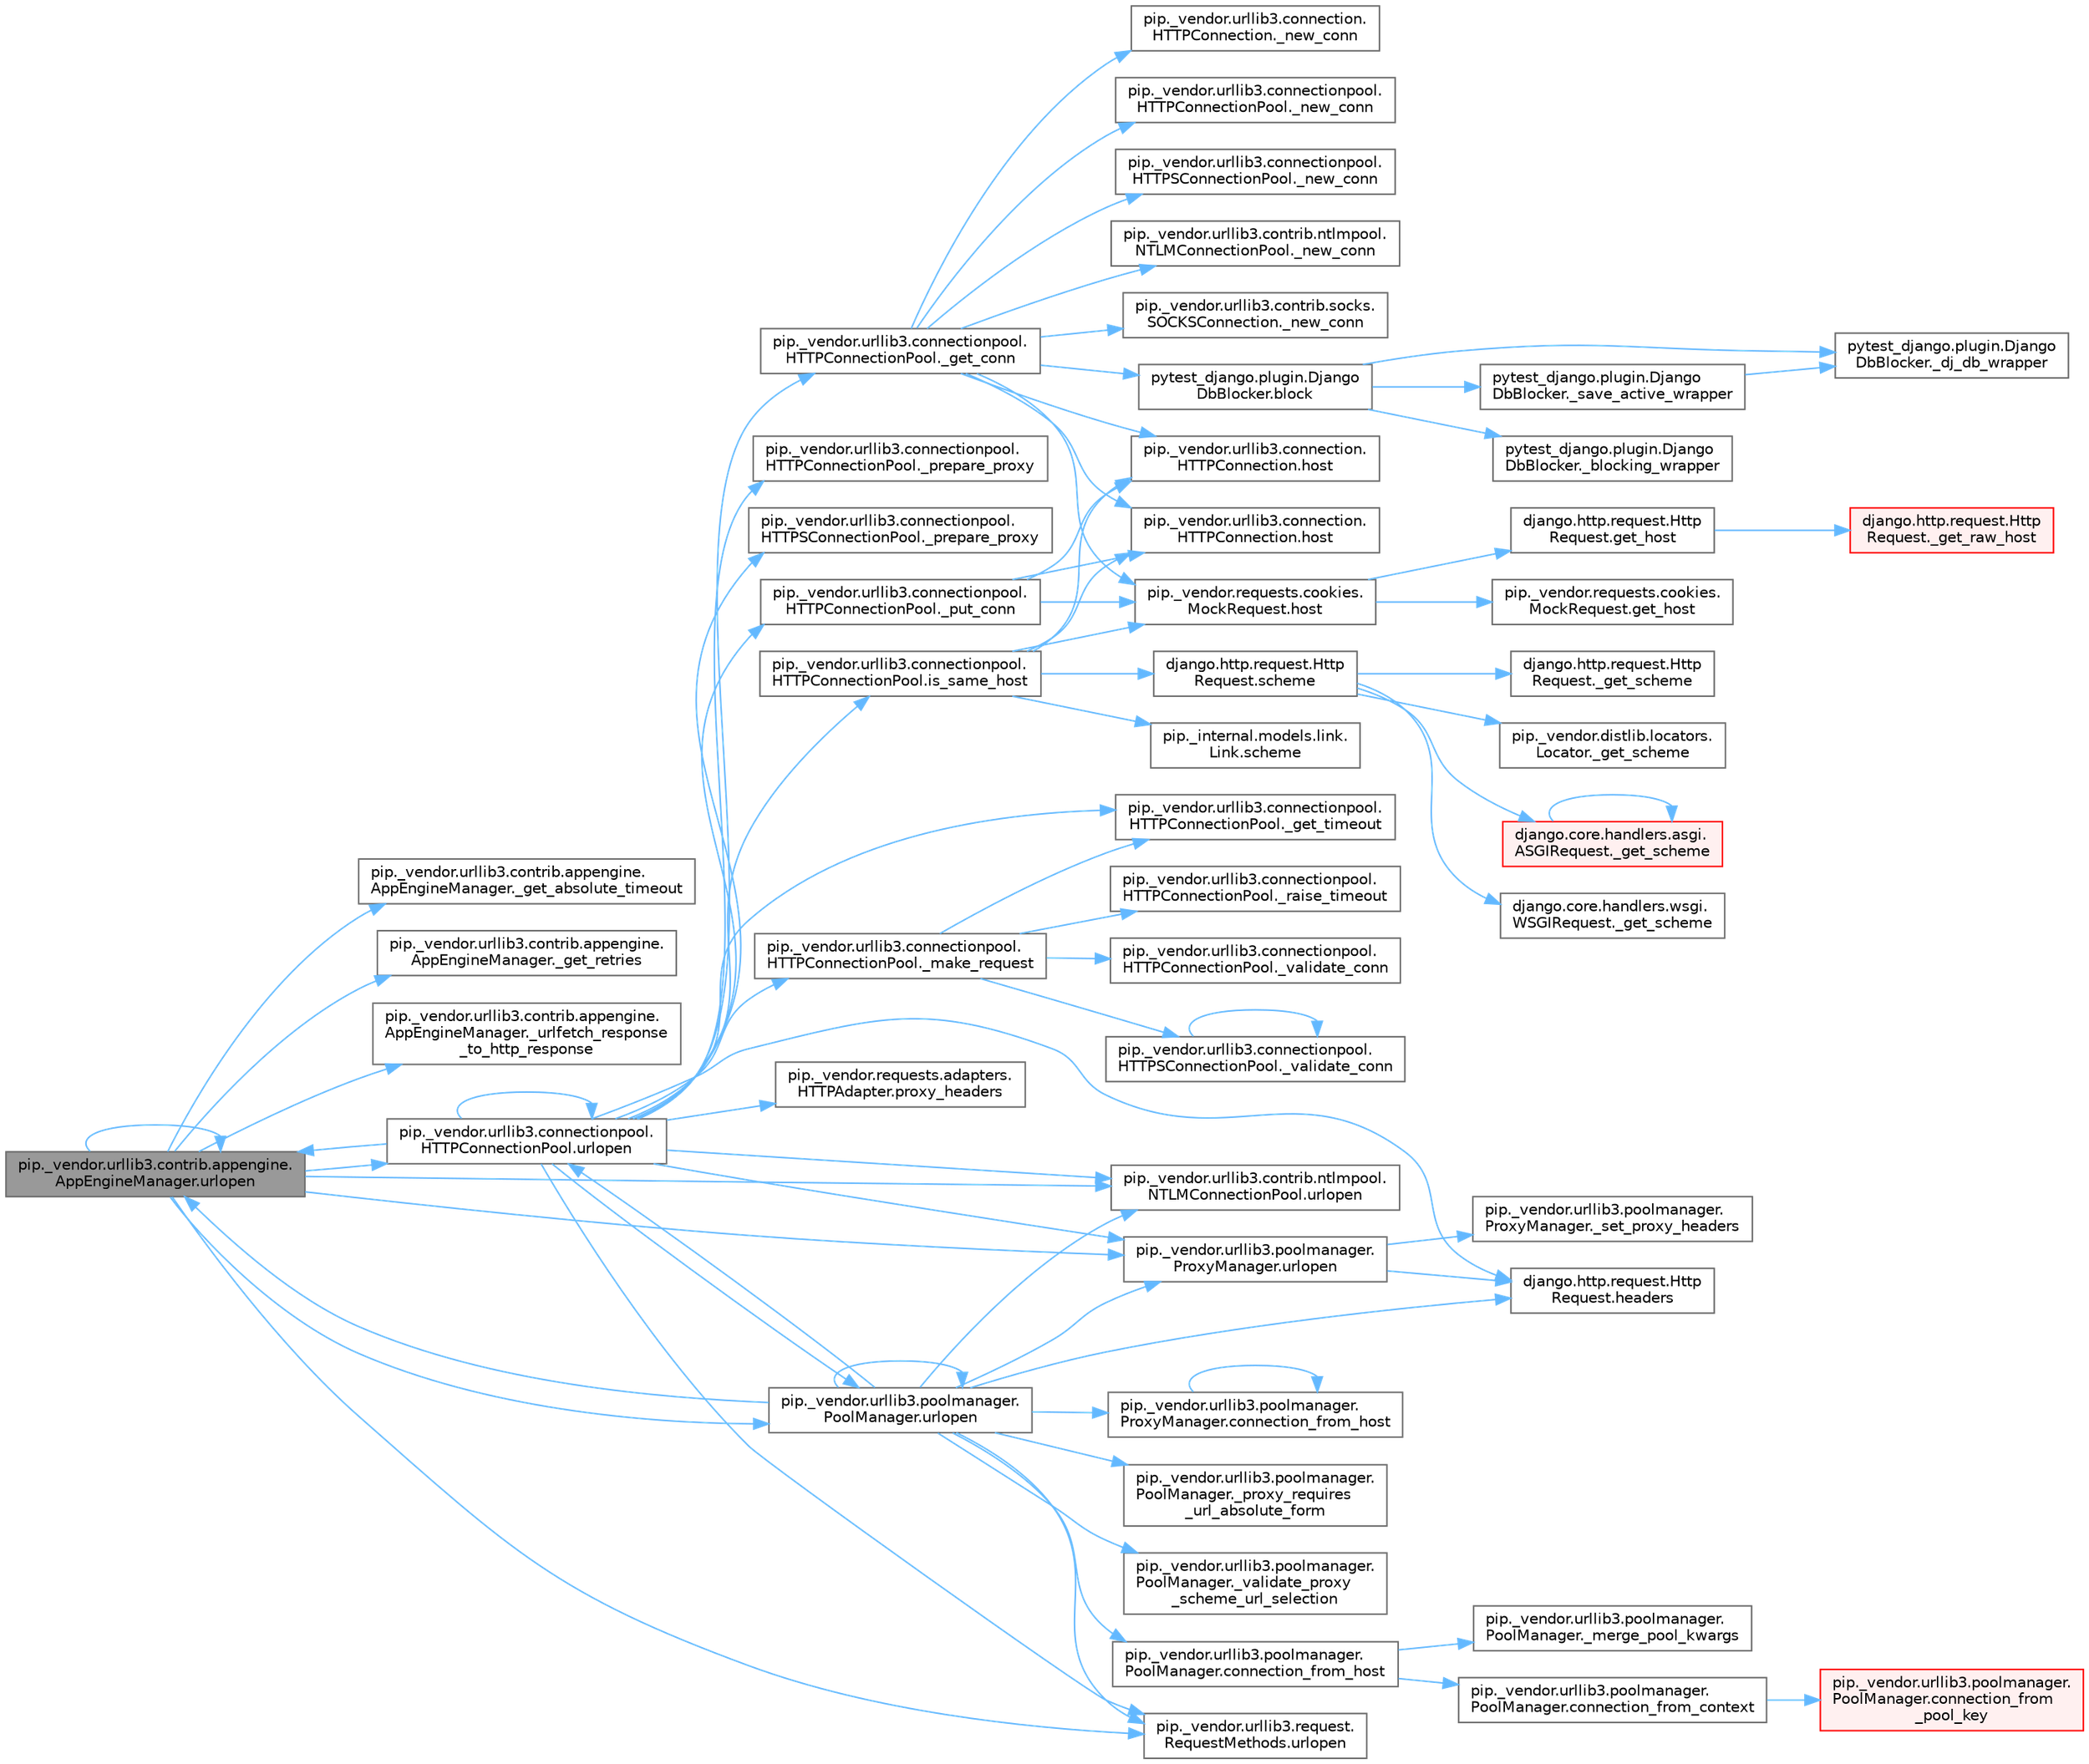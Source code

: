 digraph "pip._vendor.urllib3.contrib.appengine.AppEngineManager.urlopen"
{
 // LATEX_PDF_SIZE
  bgcolor="transparent";
  edge [fontname=Helvetica,fontsize=10,labelfontname=Helvetica,labelfontsize=10];
  node [fontname=Helvetica,fontsize=10,shape=box,height=0.2,width=0.4];
  rankdir="LR";
  Node1 [id="Node000001",label="pip._vendor.urllib3.contrib.appengine.\lAppEngineManager.urlopen",height=0.2,width=0.4,color="gray40", fillcolor="grey60", style="filled", fontcolor="black",tooltip=" "];
  Node1 -> Node2 [id="edge1_Node000001_Node000002",color="steelblue1",style="solid",tooltip=" "];
  Node2 [id="Node000002",label="pip._vendor.urllib3.contrib.appengine.\lAppEngineManager._get_absolute_timeout",height=0.2,width=0.4,color="grey40", fillcolor="white", style="filled",URL="$classpip_1_1__vendor_1_1urllib3_1_1contrib_1_1appengine_1_1_app_engine_manager.html#a2bae3813140d51e0e4ed34ff2bb52222",tooltip=" "];
  Node1 -> Node3 [id="edge2_Node000001_Node000003",color="steelblue1",style="solid",tooltip=" "];
  Node3 [id="Node000003",label="pip._vendor.urllib3.contrib.appengine.\lAppEngineManager._get_retries",height=0.2,width=0.4,color="grey40", fillcolor="white", style="filled",URL="$classpip_1_1__vendor_1_1urllib3_1_1contrib_1_1appengine_1_1_app_engine_manager.html#a0f5f466951d749bf606a40e291127e6d",tooltip=" "];
  Node1 -> Node4 [id="edge3_Node000001_Node000004",color="steelblue1",style="solid",tooltip=" "];
  Node4 [id="Node000004",label="pip._vendor.urllib3.contrib.appengine.\lAppEngineManager._urlfetch_response\l_to_http_response",height=0.2,width=0.4,color="grey40", fillcolor="white", style="filled",URL="$classpip_1_1__vendor_1_1urllib3_1_1contrib_1_1appengine_1_1_app_engine_manager.html#ab62e81b300f263dfc2d9dacc5c517596",tooltip=" "];
  Node1 -> Node5 [id="edge4_Node000001_Node000005",color="steelblue1",style="solid",tooltip=" "];
  Node5 [id="Node000005",label="pip._vendor.urllib3.connectionpool.\lHTTPConnectionPool.urlopen",height=0.2,width=0.4,color="grey40", fillcolor="white", style="filled",URL="$classpip_1_1__vendor_1_1urllib3_1_1connectionpool_1_1_h_t_t_p_connection_pool.html#ae35894f81da52ce45fa069cb5e1623c6",tooltip=" "];
  Node5 -> Node6 [id="edge5_Node000005_Node000006",color="steelblue1",style="solid",tooltip=" "];
  Node6 [id="Node000006",label="pip._vendor.urllib3.connectionpool.\lHTTPConnectionPool._get_conn",height=0.2,width=0.4,color="grey40", fillcolor="white", style="filled",URL="$classpip_1_1__vendor_1_1urllib3_1_1connectionpool_1_1_h_t_t_p_connection_pool.html#a9e54ab388e1655911664b7d0424aaa38",tooltip=" "];
  Node6 -> Node7 [id="edge6_Node000006_Node000007",color="steelblue1",style="solid",tooltip=" "];
  Node7 [id="Node000007",label="pip._vendor.urllib3.connection.\lHTTPConnection._new_conn",height=0.2,width=0.4,color="grey40", fillcolor="white", style="filled",URL="$classpip_1_1__vendor_1_1urllib3_1_1connection_1_1_h_t_t_p_connection.html#acbf63e6d5b010b3af4c4e87b1c141c54",tooltip=" "];
  Node6 -> Node8 [id="edge7_Node000006_Node000008",color="steelblue1",style="solid",tooltip=" "];
  Node8 [id="Node000008",label="pip._vendor.urllib3.connectionpool.\lHTTPConnectionPool._new_conn",height=0.2,width=0.4,color="grey40", fillcolor="white", style="filled",URL="$classpip_1_1__vendor_1_1urllib3_1_1connectionpool_1_1_h_t_t_p_connection_pool.html#a8e1d1db4b8835a0f4a814b2d17dd3385",tooltip=" "];
  Node6 -> Node9 [id="edge8_Node000006_Node000009",color="steelblue1",style="solid",tooltip=" "];
  Node9 [id="Node000009",label="pip._vendor.urllib3.connectionpool.\lHTTPSConnectionPool._new_conn",height=0.2,width=0.4,color="grey40", fillcolor="white", style="filled",URL="$classpip_1_1__vendor_1_1urllib3_1_1connectionpool_1_1_h_t_t_p_s_connection_pool.html#a18d4226a0916b0c022c02a0991ed85fa",tooltip=" "];
  Node6 -> Node10 [id="edge9_Node000006_Node000010",color="steelblue1",style="solid",tooltip=" "];
  Node10 [id="Node000010",label="pip._vendor.urllib3.contrib.ntlmpool.\lNTLMConnectionPool._new_conn",height=0.2,width=0.4,color="grey40", fillcolor="white", style="filled",URL="$classpip_1_1__vendor_1_1urllib3_1_1contrib_1_1ntlmpool_1_1_n_t_l_m_connection_pool.html#af188e32347dff664d569f8284cdd18c3",tooltip=" "];
  Node6 -> Node11 [id="edge10_Node000006_Node000011",color="steelblue1",style="solid",tooltip=" "];
  Node11 [id="Node000011",label="pip._vendor.urllib3.contrib.socks.\lSOCKSConnection._new_conn",height=0.2,width=0.4,color="grey40", fillcolor="white", style="filled",URL="$classpip_1_1__vendor_1_1urllib3_1_1contrib_1_1socks_1_1_s_o_c_k_s_connection.html#aa0424ca991441629214eccfada905be6",tooltip=" "];
  Node6 -> Node12 [id="edge11_Node000006_Node000012",color="steelblue1",style="solid",tooltip=" "];
  Node12 [id="Node000012",label="pytest_django.plugin.Django\lDbBlocker.block",height=0.2,width=0.4,color="grey40", fillcolor="white", style="filled",URL="$classpytest__django_1_1plugin_1_1_django_db_blocker.html#a3a81d35524691da48cf148fad4ca7859",tooltip=" "];
  Node12 -> Node13 [id="edge12_Node000012_Node000013",color="steelblue1",style="solid",tooltip=" "];
  Node13 [id="Node000013",label="pytest_django.plugin.Django\lDbBlocker._blocking_wrapper",height=0.2,width=0.4,color="grey40", fillcolor="white", style="filled",URL="$classpytest__django_1_1plugin_1_1_django_db_blocker.html#ae66aedfcfff5b6aaefae0a24cb972bda",tooltip=" "];
  Node12 -> Node14 [id="edge13_Node000012_Node000014",color="steelblue1",style="solid",tooltip=" "];
  Node14 [id="Node000014",label="pytest_django.plugin.Django\lDbBlocker._dj_db_wrapper",height=0.2,width=0.4,color="grey40", fillcolor="white", style="filled",URL="$classpytest__django_1_1plugin_1_1_django_db_blocker.html#aa10beaf54035109289714199ecf5fa87",tooltip=" "];
  Node12 -> Node15 [id="edge14_Node000012_Node000015",color="steelblue1",style="solid",tooltip=" "];
  Node15 [id="Node000015",label="pytest_django.plugin.Django\lDbBlocker._save_active_wrapper",height=0.2,width=0.4,color="grey40", fillcolor="white", style="filled",URL="$classpytest__django_1_1plugin_1_1_django_db_blocker.html#ac158a0dd4f9d239367387558949db121",tooltip=" "];
  Node15 -> Node14 [id="edge15_Node000015_Node000014",color="steelblue1",style="solid",tooltip=" "];
  Node6 -> Node16 [id="edge16_Node000006_Node000016",color="steelblue1",style="solid",tooltip=" "];
  Node16 [id="Node000016",label="pip._vendor.requests.cookies.\lMockRequest.host",height=0.2,width=0.4,color="grey40", fillcolor="white", style="filled",URL="$classpip_1_1__vendor_1_1requests_1_1cookies_1_1_mock_request.html#a4dde5bbc200e103c71177f84676767a1",tooltip=" "];
  Node16 -> Node17 [id="edge17_Node000016_Node000017",color="steelblue1",style="solid",tooltip=" "];
  Node17 [id="Node000017",label="django.http.request.Http\lRequest.get_host",height=0.2,width=0.4,color="grey40", fillcolor="white", style="filled",URL="$classdjango_1_1http_1_1request_1_1_http_request.html#a24ec01aa893820b82d0387c09832d97e",tooltip=" "];
  Node17 -> Node18 [id="edge18_Node000017_Node000018",color="steelblue1",style="solid",tooltip=" "];
  Node18 [id="Node000018",label="django.http.request.Http\lRequest._get_raw_host",height=0.2,width=0.4,color="red", fillcolor="#FFF0F0", style="filled",URL="$classdjango_1_1http_1_1request_1_1_http_request.html#a4af1d0475edb9ed265670ae53f202d4d",tooltip=" "];
  Node16 -> Node32 [id="edge19_Node000016_Node000032",color="steelblue1",style="solid",tooltip=" "];
  Node32 [id="Node000032",label="pip._vendor.requests.cookies.\lMockRequest.get_host",height=0.2,width=0.4,color="grey40", fillcolor="white", style="filled",URL="$classpip_1_1__vendor_1_1requests_1_1cookies_1_1_mock_request.html#aee94311b32ee9c2fccac9b6c992ee4bf",tooltip=" "];
  Node6 -> Node33 [id="edge20_Node000006_Node000033",color="steelblue1",style="solid",tooltip=" "];
  Node33 [id="Node000033",label="pip._vendor.urllib3.connection.\lHTTPConnection.host",height=0.2,width=0.4,color="grey40", fillcolor="white", style="filled",URL="$classpip_1_1__vendor_1_1urllib3_1_1connection_1_1_h_t_t_p_connection.html#a6caecd6a3890f1badc6f4977790ca8f1",tooltip=" "];
  Node6 -> Node34 [id="edge21_Node000006_Node000034",color="steelblue1",style="solid",tooltip=" "];
  Node34 [id="Node000034",label="pip._vendor.urllib3.connection.\lHTTPConnection.host",height=0.2,width=0.4,color="grey40", fillcolor="white", style="filled",URL="$classpip_1_1__vendor_1_1urllib3_1_1connection_1_1_h_t_t_p_connection.html#a0e5a44f485e3c86c9691adcabfed0d71",tooltip=" "];
  Node5 -> Node35 [id="edge22_Node000005_Node000035",color="steelblue1",style="solid",tooltip=" "];
  Node35 [id="Node000035",label="pip._vendor.urllib3.connectionpool.\lHTTPConnectionPool._get_timeout",height=0.2,width=0.4,color="grey40", fillcolor="white", style="filled",URL="$classpip_1_1__vendor_1_1urllib3_1_1connectionpool_1_1_h_t_t_p_connection_pool.html#aba76ba0417c65d1b50296ab226534bef",tooltip=" "];
  Node5 -> Node36 [id="edge23_Node000005_Node000036",color="steelblue1",style="solid",tooltip=" "];
  Node36 [id="Node000036",label="pip._vendor.urllib3.connectionpool.\lHTTPConnectionPool._make_request",height=0.2,width=0.4,color="grey40", fillcolor="white", style="filled",URL="$classpip_1_1__vendor_1_1urllib3_1_1connectionpool_1_1_h_t_t_p_connection_pool.html#a302fdf2c2561bdad760fd26dfa1cfa1f",tooltip=" "];
  Node36 -> Node35 [id="edge24_Node000036_Node000035",color="steelblue1",style="solid",tooltip=" "];
  Node36 -> Node37 [id="edge25_Node000036_Node000037",color="steelblue1",style="solid",tooltip=" "];
  Node37 [id="Node000037",label="pip._vendor.urllib3.connectionpool.\lHTTPConnectionPool._raise_timeout",height=0.2,width=0.4,color="grey40", fillcolor="white", style="filled",URL="$classpip_1_1__vendor_1_1urllib3_1_1connectionpool_1_1_h_t_t_p_connection_pool.html#a93caaae51f197bb8beca3ce9c26a108f",tooltip=" "];
  Node36 -> Node38 [id="edge26_Node000036_Node000038",color="steelblue1",style="solid",tooltip=" "];
  Node38 [id="Node000038",label="pip._vendor.urllib3.connectionpool.\lHTTPConnectionPool._validate_conn",height=0.2,width=0.4,color="grey40", fillcolor="white", style="filled",URL="$classpip_1_1__vendor_1_1urllib3_1_1connectionpool_1_1_h_t_t_p_connection_pool.html#afd7c9d73befe84cba73177a8850224d5",tooltip=" "];
  Node36 -> Node39 [id="edge27_Node000036_Node000039",color="steelblue1",style="solid",tooltip=" "];
  Node39 [id="Node000039",label="pip._vendor.urllib3.connectionpool.\lHTTPSConnectionPool._validate_conn",height=0.2,width=0.4,color="grey40", fillcolor="white", style="filled",URL="$classpip_1_1__vendor_1_1urllib3_1_1connectionpool_1_1_h_t_t_p_s_connection_pool.html#a69659a846adae5b653caefee54a5a7b3",tooltip=" "];
  Node39 -> Node39 [id="edge28_Node000039_Node000039",color="steelblue1",style="solid",tooltip=" "];
  Node5 -> Node40 [id="edge29_Node000005_Node000040",color="steelblue1",style="solid",tooltip=" "];
  Node40 [id="Node000040",label="pip._vendor.urllib3.connectionpool.\lHTTPConnectionPool._prepare_proxy",height=0.2,width=0.4,color="grey40", fillcolor="white", style="filled",URL="$classpip_1_1__vendor_1_1urllib3_1_1connectionpool_1_1_h_t_t_p_connection_pool.html#a9cf7c211d15e959c63f208b1cac3bc4c",tooltip=" "];
  Node5 -> Node41 [id="edge30_Node000005_Node000041",color="steelblue1",style="solid",tooltip=" "];
  Node41 [id="Node000041",label="pip._vendor.urllib3.connectionpool.\lHTTPSConnectionPool._prepare_proxy",height=0.2,width=0.4,color="grey40", fillcolor="white", style="filled",URL="$classpip_1_1__vendor_1_1urllib3_1_1connectionpool_1_1_h_t_t_p_s_connection_pool.html#a8ae5c85802b313b0779c8171ef5edde5",tooltip=" "];
  Node5 -> Node42 [id="edge31_Node000005_Node000042",color="steelblue1",style="solid",tooltip=" "];
  Node42 [id="Node000042",label="pip._vendor.urllib3.connectionpool.\lHTTPConnectionPool._put_conn",height=0.2,width=0.4,color="grey40", fillcolor="white", style="filled",URL="$classpip_1_1__vendor_1_1urllib3_1_1connectionpool_1_1_h_t_t_p_connection_pool.html#ad54913eb43d0bfce9d51602670aa4cd9",tooltip=" "];
  Node42 -> Node16 [id="edge32_Node000042_Node000016",color="steelblue1",style="solid",tooltip=" "];
  Node42 -> Node33 [id="edge33_Node000042_Node000033",color="steelblue1",style="solid",tooltip=" "];
  Node42 -> Node34 [id="edge34_Node000042_Node000034",color="steelblue1",style="solid",tooltip=" "];
  Node5 -> Node43 [id="edge35_Node000005_Node000043",color="steelblue1",style="solid",tooltip=" "];
  Node43 [id="Node000043",label="django.http.request.Http\lRequest.headers",height=0.2,width=0.4,color="grey40", fillcolor="white", style="filled",URL="$classdjango_1_1http_1_1request_1_1_http_request.html#a757d86c06e163aa94180817723ce1b9c",tooltip=" "];
  Node5 -> Node44 [id="edge36_Node000005_Node000044",color="steelblue1",style="solid",tooltip=" "];
  Node44 [id="Node000044",label="pip._vendor.urllib3.connectionpool.\lHTTPConnectionPool.is_same_host",height=0.2,width=0.4,color="grey40", fillcolor="white", style="filled",URL="$classpip_1_1__vendor_1_1urllib3_1_1connectionpool_1_1_h_t_t_p_connection_pool.html#a6776ab37efc3224608f1ab48d4df8209",tooltip=" "];
  Node44 -> Node16 [id="edge37_Node000044_Node000016",color="steelblue1",style="solid",tooltip=" "];
  Node44 -> Node33 [id="edge38_Node000044_Node000033",color="steelblue1",style="solid",tooltip=" "];
  Node44 -> Node34 [id="edge39_Node000044_Node000034",color="steelblue1",style="solid",tooltip=" "];
  Node44 -> Node21 [id="edge40_Node000044_Node000021",color="steelblue1",style="solid",tooltip=" "];
  Node21 [id="Node000021",label="django.http.request.Http\lRequest.scheme",height=0.2,width=0.4,color="grey40", fillcolor="white", style="filled",URL="$classdjango_1_1http_1_1request_1_1_http_request.html#a310351c62fabcc0ae84b2adf024ebe2a",tooltip=" "];
  Node21 -> Node22 [id="edge41_Node000021_Node000022",color="steelblue1",style="solid",tooltip=" "];
  Node22 [id="Node000022",label="django.core.handlers.asgi.\lASGIRequest._get_scheme",height=0.2,width=0.4,color="red", fillcolor="#FFF0F0", style="filled",URL="$classdjango_1_1core_1_1handlers_1_1asgi_1_1_a_s_g_i_request.html#ad35cf1281b6acc53ed620caf924ee919",tooltip=" "];
  Node22 -> Node22 [id="edge42_Node000022_Node000022",color="steelblue1",style="solid",tooltip=" "];
  Node21 -> Node28 [id="edge43_Node000021_Node000028",color="steelblue1",style="solid",tooltip=" "];
  Node28 [id="Node000028",label="django.core.handlers.wsgi.\lWSGIRequest._get_scheme",height=0.2,width=0.4,color="grey40", fillcolor="white", style="filled",URL="$classdjango_1_1core_1_1handlers_1_1wsgi_1_1_w_s_g_i_request.html#a7ed15bfcc5b849dff1cb1d523c88357e",tooltip=" "];
  Node21 -> Node29 [id="edge44_Node000021_Node000029",color="steelblue1",style="solid",tooltip=" "];
  Node29 [id="Node000029",label="django.http.request.Http\lRequest._get_scheme",height=0.2,width=0.4,color="grey40", fillcolor="white", style="filled",URL="$classdjango_1_1http_1_1request_1_1_http_request.html#a5d4a545f4035f64b59bdde25b491ef3c",tooltip=" "];
  Node21 -> Node30 [id="edge45_Node000021_Node000030",color="steelblue1",style="solid",tooltip=" "];
  Node30 [id="Node000030",label="pip._vendor.distlib.locators.\lLocator._get_scheme",height=0.2,width=0.4,color="grey40", fillcolor="white", style="filled",URL="$classpip_1_1__vendor_1_1distlib_1_1locators_1_1_locator.html#acac07231eb99cb445285a9f84d131dcd",tooltip=" "];
  Node44 -> Node31 [id="edge46_Node000044_Node000031",color="steelblue1",style="solid",tooltip=" "];
  Node31 [id="Node000031",label="pip._internal.models.link.\lLink.scheme",height=0.2,width=0.4,color="grey40", fillcolor="white", style="filled",URL="$classpip_1_1__internal_1_1models_1_1link_1_1_link.html#a0086cb599d01ffeffa03c0c35ab85a42",tooltip=" "];
  Node5 -> Node45 [id="edge47_Node000005_Node000045",color="steelblue1",style="solid",tooltip=" "];
  Node45 [id="Node000045",label="pip._vendor.requests.adapters.\lHTTPAdapter.proxy_headers",height=0.2,width=0.4,color="grey40", fillcolor="white", style="filled",URL="$classpip_1_1__vendor_1_1requests_1_1adapters_1_1_h_t_t_p_adapter.html#a1dcd305e5dbdbbe34a3ab4eeb559645f",tooltip=" "];
  Node5 -> Node5 [id="edge48_Node000005_Node000005",color="steelblue1",style="solid",tooltip=" "];
  Node5 -> Node1 [id="edge49_Node000005_Node000001",color="steelblue1",style="solid",tooltip=" "];
  Node5 -> Node46 [id="edge50_Node000005_Node000046",color="steelblue1",style="solid",tooltip=" "];
  Node46 [id="Node000046",label="pip._vendor.urllib3.contrib.ntlmpool.\lNTLMConnectionPool.urlopen",height=0.2,width=0.4,color="grey40", fillcolor="white", style="filled",URL="$classpip_1_1__vendor_1_1urllib3_1_1contrib_1_1ntlmpool_1_1_n_t_l_m_connection_pool.html#a4e07ae213fb8d0141b3bc675fe8e0c98",tooltip=" "];
  Node5 -> Node47 [id="edge51_Node000005_Node000047",color="steelblue1",style="solid",tooltip=" "];
  Node47 [id="Node000047",label="pip._vendor.urllib3.poolmanager.\lPoolManager.urlopen",height=0.2,width=0.4,color="grey40", fillcolor="white", style="filled",URL="$classpip_1_1__vendor_1_1urllib3_1_1poolmanager_1_1_pool_manager.html#aef459d925edd0cadb3345527e8a35775",tooltip=" "];
  Node47 -> Node48 [id="edge52_Node000047_Node000048",color="steelblue1",style="solid",tooltip=" "];
  Node48 [id="Node000048",label="pip._vendor.urllib3.poolmanager.\lPoolManager._proxy_requires\l_url_absolute_form",height=0.2,width=0.4,color="grey40", fillcolor="white", style="filled",URL="$classpip_1_1__vendor_1_1urllib3_1_1poolmanager_1_1_pool_manager.html#a0b74e0d8b2e1943c40c594b2fdaf2070",tooltip=" "];
  Node47 -> Node49 [id="edge53_Node000047_Node000049",color="steelblue1",style="solid",tooltip=" "];
  Node49 [id="Node000049",label="pip._vendor.urllib3.poolmanager.\lPoolManager._validate_proxy\l_scheme_url_selection",height=0.2,width=0.4,color="grey40", fillcolor="white", style="filled",URL="$classpip_1_1__vendor_1_1urllib3_1_1poolmanager_1_1_pool_manager.html#aa2db448de7172c11ffac46d0fecbf6f6",tooltip=" "];
  Node47 -> Node50 [id="edge54_Node000047_Node000050",color="steelblue1",style="solid",tooltip=" "];
  Node50 [id="Node000050",label="pip._vendor.urllib3.poolmanager.\lPoolManager.connection_from_host",height=0.2,width=0.4,color="grey40", fillcolor="white", style="filled",URL="$classpip_1_1__vendor_1_1urllib3_1_1poolmanager_1_1_pool_manager.html#ab2fa6f4f4a450c2791c71c89e9d78612",tooltip=" "];
  Node50 -> Node51 [id="edge55_Node000050_Node000051",color="steelblue1",style="solid",tooltip=" "];
  Node51 [id="Node000051",label="pip._vendor.urllib3.poolmanager.\lPoolManager._merge_pool_kwargs",height=0.2,width=0.4,color="grey40", fillcolor="white", style="filled",URL="$classpip_1_1__vendor_1_1urllib3_1_1poolmanager_1_1_pool_manager.html#a29c5270d3d711df18d40532b07dcdcac",tooltip=" "];
  Node50 -> Node52 [id="edge56_Node000050_Node000052",color="steelblue1",style="solid",tooltip=" "];
  Node52 [id="Node000052",label="pip._vendor.urllib3.poolmanager.\lPoolManager.connection_from_context",height=0.2,width=0.4,color="grey40", fillcolor="white", style="filled",URL="$classpip_1_1__vendor_1_1urllib3_1_1poolmanager_1_1_pool_manager.html#a0867c18bd99d5db5f039d8b45dd1a596",tooltip=" "];
  Node52 -> Node53 [id="edge57_Node000052_Node000053",color="steelblue1",style="solid",tooltip=" "];
  Node53 [id="Node000053",label="pip._vendor.urllib3.poolmanager.\lPoolManager.connection_from\l_pool_key",height=0.2,width=0.4,color="red", fillcolor="#FFF0F0", style="filled",URL="$classpip_1_1__vendor_1_1urllib3_1_1poolmanager_1_1_pool_manager.html#afc1b19f845683948cb4324b744d49298",tooltip=" "];
  Node47 -> Node55 [id="edge58_Node000047_Node000055",color="steelblue1",style="solid",tooltip=" "];
  Node55 [id="Node000055",label="pip._vendor.urllib3.poolmanager.\lProxyManager.connection_from_host",height=0.2,width=0.4,color="grey40", fillcolor="white", style="filled",URL="$classpip_1_1__vendor_1_1urllib3_1_1poolmanager_1_1_proxy_manager.html#a6ea480c8240b6836b1d7eb2d23f55db8",tooltip=" "];
  Node55 -> Node55 [id="edge59_Node000055_Node000055",color="steelblue1",style="solid",tooltip=" "];
  Node47 -> Node43 [id="edge60_Node000047_Node000043",color="steelblue1",style="solid",tooltip=" "];
  Node47 -> Node5 [id="edge61_Node000047_Node000005",color="steelblue1",style="solid",tooltip=" "];
  Node47 -> Node1 [id="edge62_Node000047_Node000001",color="steelblue1",style="solid",tooltip=" "];
  Node47 -> Node46 [id="edge63_Node000047_Node000046",color="steelblue1",style="solid",tooltip=" "];
  Node47 -> Node47 [id="edge64_Node000047_Node000047",color="steelblue1",style="solid",tooltip=" "];
  Node47 -> Node56 [id="edge65_Node000047_Node000056",color="steelblue1",style="solid",tooltip=" "];
  Node56 [id="Node000056",label="pip._vendor.urllib3.poolmanager.\lProxyManager.urlopen",height=0.2,width=0.4,color="grey40", fillcolor="white", style="filled",URL="$classpip_1_1__vendor_1_1urllib3_1_1poolmanager_1_1_proxy_manager.html#ae25cbd458f81cd493b5fa2c155d7ade0",tooltip=" "];
  Node56 -> Node57 [id="edge66_Node000056_Node000057",color="steelblue1",style="solid",tooltip=" "];
  Node57 [id="Node000057",label="pip._vendor.urllib3.poolmanager.\lProxyManager._set_proxy_headers",height=0.2,width=0.4,color="grey40", fillcolor="white", style="filled",URL="$classpip_1_1__vendor_1_1urllib3_1_1poolmanager_1_1_proxy_manager.html#af0985cf3dee722b3c78487ad6806dd7e",tooltip=" "];
  Node56 -> Node43 [id="edge67_Node000056_Node000043",color="steelblue1",style="solid",tooltip=" "];
  Node47 -> Node58 [id="edge68_Node000047_Node000058",color="steelblue1",style="solid",tooltip=" "];
  Node58 [id="Node000058",label="pip._vendor.urllib3.request.\lRequestMethods.urlopen",height=0.2,width=0.4,color="grey40", fillcolor="white", style="filled",URL="$classpip_1_1__vendor_1_1urllib3_1_1request_1_1_request_methods.html#a42d2ca8577e664d4b8b5ff3b9535745d",tooltip=" "];
  Node5 -> Node56 [id="edge69_Node000005_Node000056",color="steelblue1",style="solid",tooltip=" "];
  Node5 -> Node58 [id="edge70_Node000005_Node000058",color="steelblue1",style="solid",tooltip=" "];
  Node1 -> Node1 [id="edge71_Node000001_Node000001",color="steelblue1",style="solid",tooltip=" "];
  Node1 -> Node46 [id="edge72_Node000001_Node000046",color="steelblue1",style="solid",tooltip=" "];
  Node1 -> Node47 [id="edge73_Node000001_Node000047",color="steelblue1",style="solid",tooltip=" "];
  Node1 -> Node56 [id="edge74_Node000001_Node000056",color="steelblue1",style="solid",tooltip=" "];
  Node1 -> Node58 [id="edge75_Node000001_Node000058",color="steelblue1",style="solid",tooltip=" "];
}
